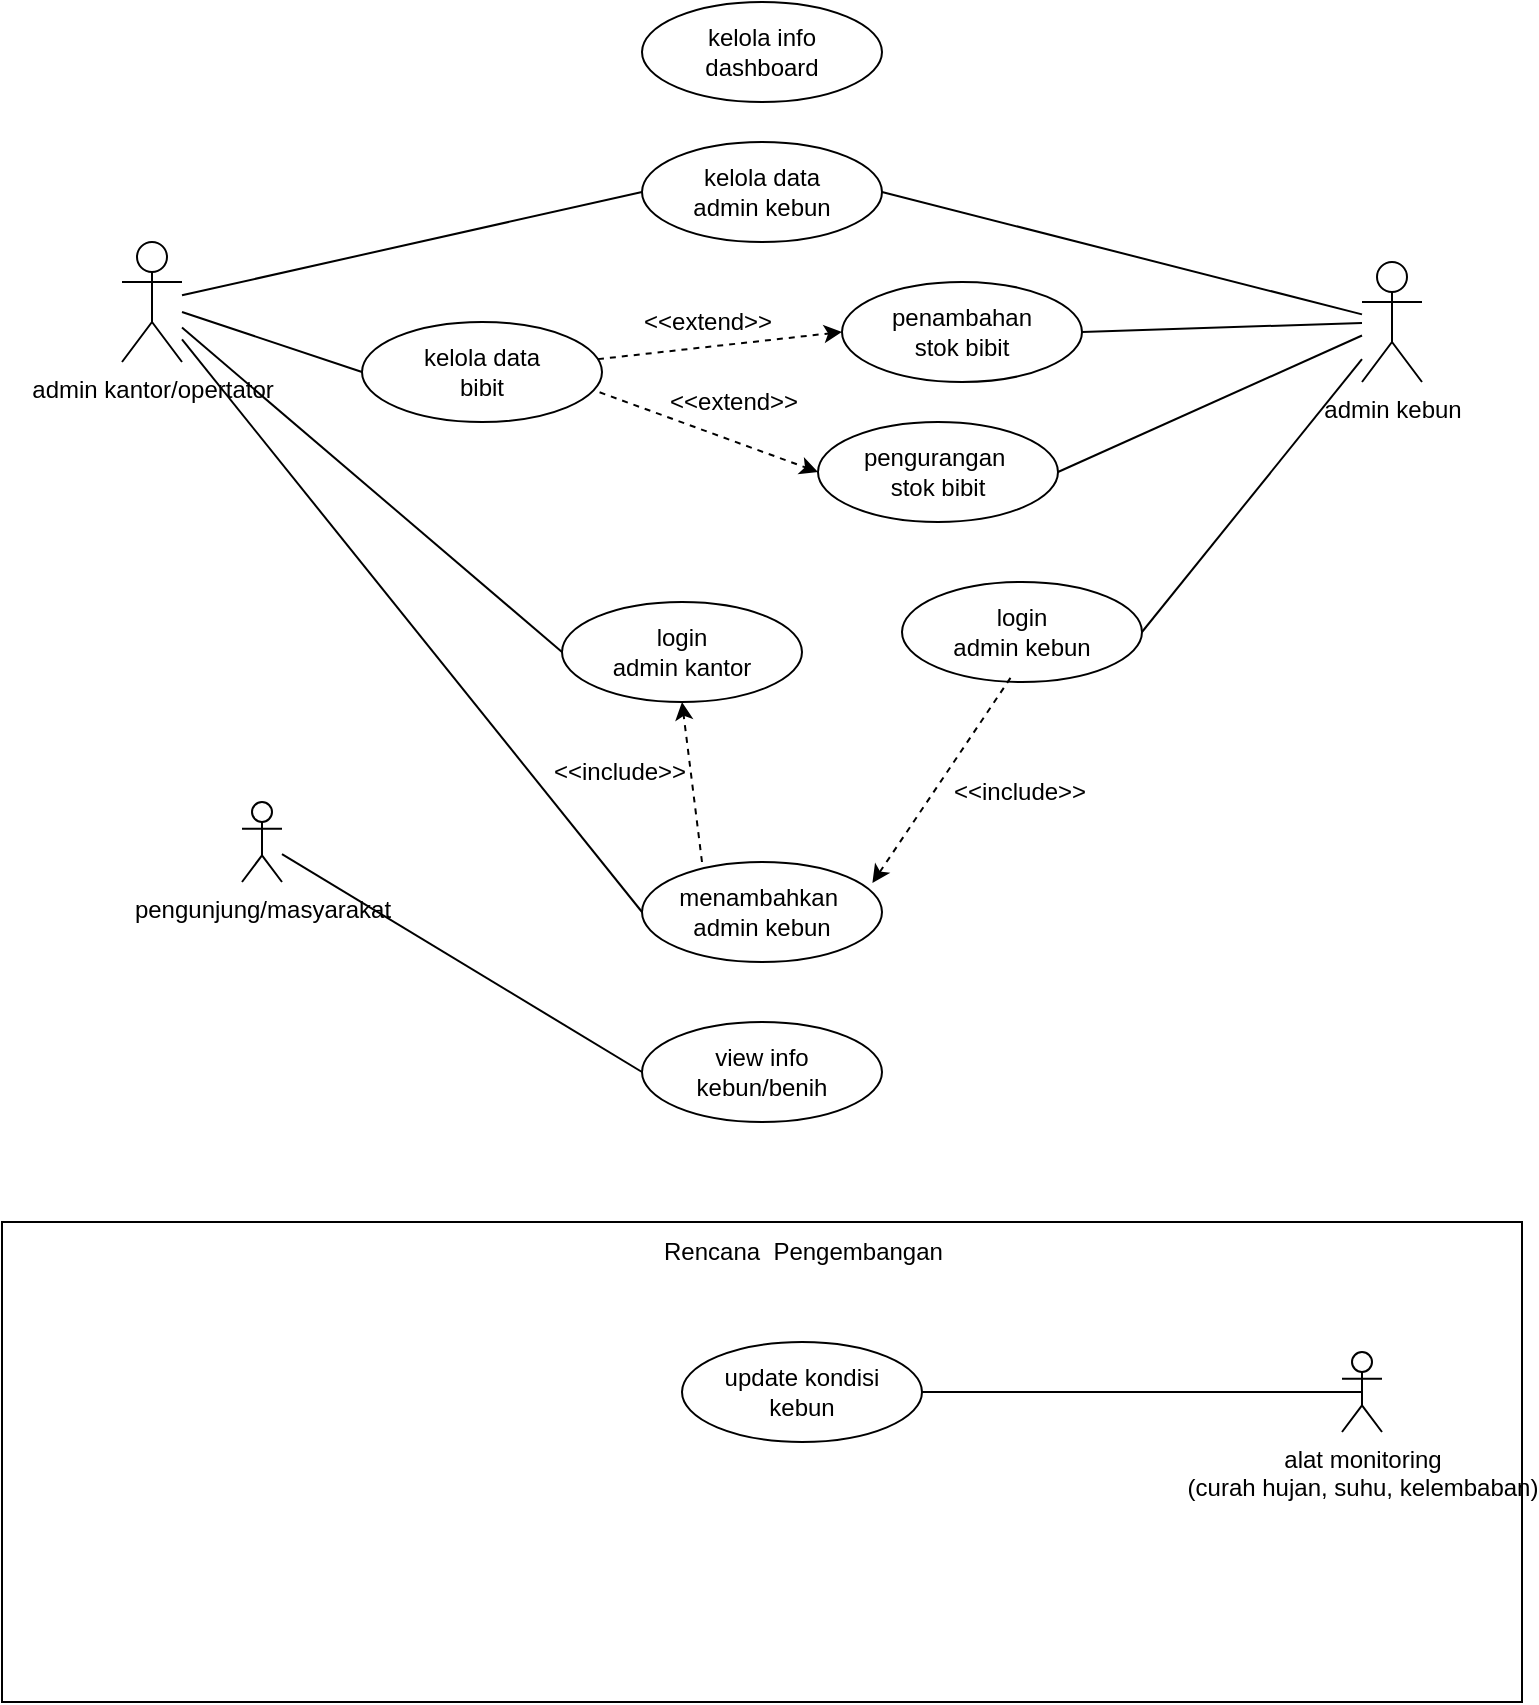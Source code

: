 <mxfile version="24.7.8">
  <diagram name="Page-1" id="7mcct_nMjgWPXreTealT">
    <mxGraphModel dx="1000" dy="538" grid="1" gridSize="10" guides="1" tooltips="1" connect="1" arrows="1" fold="1" page="1" pageScale="1" pageWidth="850" pageHeight="1100" math="0" shadow="0">
      <root>
        <mxCell id="0" />
        <mxCell id="1" parent="0" />
        <mxCell id="vww5mRkP5KJjSzzlBmqT-5" value="" style="rounded=0;whiteSpace=wrap;html=1;" vertex="1" parent="1">
          <mxGeometry x="30" y="630" width="760" height="240" as="geometry" />
        </mxCell>
        <mxCell id="vww5mRkP5KJjSzzlBmqT-1" value="admin kantor/opertator" style="shape=umlActor;verticalLabelPosition=bottom;verticalAlign=top;html=1;outlineConnect=0;" vertex="1" parent="1">
          <mxGeometry x="90" y="140" width="30" height="60" as="geometry" />
        </mxCell>
        <mxCell id="vww5mRkP5KJjSzzlBmqT-2" value="admin kebun" style="shape=umlActor;verticalLabelPosition=bottom;verticalAlign=top;html=1;outlineConnect=0;" vertex="1" parent="1">
          <mxGeometry x="710" y="150" width="30" height="60" as="geometry" />
        </mxCell>
        <mxCell id="vww5mRkP5KJjSzzlBmqT-6" value="Rencana&amp;nbsp; Pengembangan" style="text;strokeColor=none;fillColor=none;align=left;verticalAlign=middle;spacingLeft=4;spacingRight=4;overflow=hidden;points=[[0,0.5],[1,0.5]];portConstraint=eastwest;rotatable=0;whiteSpace=wrap;html=1;" vertex="1" parent="1">
          <mxGeometry x="355" y="630" width="150" height="30" as="geometry" />
        </mxCell>
        <mxCell id="vww5mRkP5KJjSzzlBmqT-7" value="alat monitoring&lt;div&gt;(curah hujan, suhu, kelembaban)&lt;/div&gt;" style="shape=umlActor;verticalLabelPosition=bottom;verticalAlign=top;html=1;outlineConnect=0;" vertex="1" parent="1">
          <mxGeometry x="700" y="695" width="20" height="40" as="geometry" />
        </mxCell>
        <mxCell id="vww5mRkP5KJjSzzlBmqT-8" value="menambahkan&amp;nbsp;&lt;div&gt;admin kebun&lt;/div&gt;" style="ellipse;whiteSpace=wrap;html=1;" vertex="1" parent="1">
          <mxGeometry x="350" y="450" width="120" height="50" as="geometry" />
        </mxCell>
        <mxCell id="vww5mRkP5KJjSzzlBmqT-9" value="kelola data&lt;div&gt;admin kebun&lt;/div&gt;" style="ellipse;whiteSpace=wrap;html=1;" vertex="1" parent="1">
          <mxGeometry x="350" y="90" width="120" height="50" as="geometry" />
        </mxCell>
        <mxCell id="vww5mRkP5KJjSzzlBmqT-10" value="pengunjung/masyarakat" style="shape=umlActor;verticalLabelPosition=bottom;verticalAlign=top;html=1;outlineConnect=0;" vertex="1" parent="1">
          <mxGeometry x="150" y="420" width="20" height="40" as="geometry" />
        </mxCell>
        <mxCell id="vww5mRkP5KJjSzzlBmqT-13" value="login&lt;div&gt;admin kebun&lt;/div&gt;" style="ellipse;whiteSpace=wrap;html=1;" vertex="1" parent="1">
          <mxGeometry x="480" y="310" width="120" height="50" as="geometry" />
        </mxCell>
        <mxCell id="vww5mRkP5KJjSzzlBmqT-14" value="" style="endArrow=none;html=1;rounded=0;entryX=1;entryY=0.5;entryDx=0;entryDy=0;endFill=0;" edge="1" parent="1" source="vww5mRkP5KJjSzzlBmqT-2" target="vww5mRkP5KJjSzzlBmqT-13">
          <mxGeometry width="50" height="50" relative="1" as="geometry">
            <mxPoint x="380" y="400" as="sourcePoint" />
            <mxPoint x="430" y="350" as="targetPoint" />
          </mxGeometry>
        </mxCell>
        <mxCell id="vww5mRkP5KJjSzzlBmqT-15" value="" style="endArrow=none;html=1;rounded=0;entryX=0;entryY=0.5;entryDx=0;entryDy=0;endFill=0;" edge="1" parent="1" source="vww5mRkP5KJjSzzlBmqT-1" target="vww5mRkP5KJjSzzlBmqT-8">
          <mxGeometry width="50" height="50" relative="1" as="geometry">
            <mxPoint x="380" y="400" as="sourcePoint" />
            <mxPoint x="340" y="390" as="targetPoint" />
          </mxGeometry>
        </mxCell>
        <mxCell id="vww5mRkP5KJjSzzlBmqT-17" value="" style="endArrow=classic;html=1;rounded=0;entryX=0.96;entryY=0.21;entryDx=0;entryDy=0;dashed=1;exitX=0.452;exitY=0.959;exitDx=0;exitDy=0;exitPerimeter=0;entryPerimeter=0;" edge="1" parent="1" source="vww5mRkP5KJjSzzlBmqT-13" target="vww5mRkP5KJjSzzlBmqT-8">
          <mxGeometry width="50" height="50" relative="1" as="geometry">
            <mxPoint x="380" y="410" as="sourcePoint" />
            <mxPoint x="430" y="360" as="targetPoint" />
          </mxGeometry>
        </mxCell>
        <mxCell id="vww5mRkP5KJjSzzlBmqT-18" value="&amp;lt;&amp;lt;include&amp;gt;&amp;gt;" style="text;strokeColor=none;fillColor=none;align=left;verticalAlign=middle;spacingLeft=4;spacingRight=4;overflow=hidden;points=[[0,0.5],[1,0.5]];portConstraint=eastwest;rotatable=0;whiteSpace=wrap;html=1;" vertex="1" parent="1">
          <mxGeometry x="500" y="400" width="80" height="30" as="geometry" />
        </mxCell>
        <mxCell id="vww5mRkP5KJjSzzlBmqT-19" value="" style="endArrow=none;html=1;rounded=0;entryX=1;entryY=0.5;entryDx=0;entryDy=0;strokeColor=default;curved=0;startArrow=none;startFill=0;endFill=0;" edge="1" parent="1" source="vww5mRkP5KJjSzzlBmqT-2" target="vww5mRkP5KJjSzzlBmqT-9">
          <mxGeometry width="50" height="50" relative="1" as="geometry">
            <mxPoint x="720" y="197" as="sourcePoint" />
            <mxPoint x="480" y="315" as="targetPoint" />
          </mxGeometry>
        </mxCell>
        <mxCell id="vww5mRkP5KJjSzzlBmqT-21" value="kelola info&lt;div&gt;dashboard&lt;/div&gt;" style="ellipse;whiteSpace=wrap;html=1;" vertex="1" parent="1">
          <mxGeometry x="350" y="20" width="120" height="50" as="geometry" />
        </mxCell>
        <mxCell id="vww5mRkP5KJjSzzlBmqT-22" value="" style="endArrow=none;html=1;rounded=0;entryX=0;entryY=0.5;entryDx=0;entryDy=0;" edge="1" parent="1" source="vww5mRkP5KJjSzzlBmqT-1" target="vww5mRkP5KJjSzzlBmqT-9">
          <mxGeometry width="50" height="50" relative="1" as="geometry">
            <mxPoint x="390" y="220" as="sourcePoint" />
            <mxPoint x="440" y="170" as="targetPoint" />
          </mxGeometry>
        </mxCell>
        <mxCell id="vww5mRkP5KJjSzzlBmqT-23" value="kelola data&lt;div&gt;bibit&lt;/div&gt;" style="ellipse;whiteSpace=wrap;html=1;" vertex="1" parent="1">
          <mxGeometry x="210" y="180" width="120" height="50" as="geometry" />
        </mxCell>
        <mxCell id="vww5mRkP5KJjSzzlBmqT-24" value="login&lt;div&gt;admin kantor&lt;/div&gt;" style="ellipse;whiteSpace=wrap;html=1;" vertex="1" parent="1">
          <mxGeometry x="310" y="320" width="120" height="50" as="geometry" />
        </mxCell>
        <mxCell id="vww5mRkP5KJjSzzlBmqT-25" value="&amp;lt;&amp;lt;include&amp;gt;&amp;gt;" style="text;strokeColor=none;fillColor=none;align=left;verticalAlign=middle;spacingLeft=4;spacingRight=4;overflow=hidden;points=[[0,0.5],[1,0.5]];portConstraint=eastwest;rotatable=0;whiteSpace=wrap;html=1;" vertex="1" parent="1">
          <mxGeometry x="300" y="390" width="80" height="30" as="geometry" />
        </mxCell>
        <mxCell id="vww5mRkP5KJjSzzlBmqT-26" value="" style="endArrow=classic;html=1;rounded=0;entryX=0.5;entryY=1;entryDx=0;entryDy=0;dashed=1;exitX=0.25;exitY=0;exitDx=0;exitDy=0;exitPerimeter=0;" edge="1" parent="1" source="vww5mRkP5KJjSzzlBmqT-8" target="vww5mRkP5KJjSzzlBmqT-24">
          <mxGeometry width="50" height="50" relative="1" as="geometry">
            <mxPoint x="544" y="368" as="sourcePoint" />
            <mxPoint x="475" y="471" as="targetPoint" />
          </mxGeometry>
        </mxCell>
        <mxCell id="vww5mRkP5KJjSzzlBmqT-27" value="" style="endArrow=none;html=1;rounded=0;entryX=0;entryY=0.5;entryDx=0;entryDy=0;" edge="1" parent="1" source="vww5mRkP5KJjSzzlBmqT-1" target="vww5mRkP5KJjSzzlBmqT-24">
          <mxGeometry width="50" height="50" relative="1" as="geometry">
            <mxPoint x="390" y="450" as="sourcePoint" />
            <mxPoint x="440" y="400" as="targetPoint" />
          </mxGeometry>
        </mxCell>
        <mxCell id="vww5mRkP5KJjSzzlBmqT-28" value="" style="endArrow=none;html=1;rounded=0;exitX=0;exitY=0.5;exitDx=0;exitDy=0;" edge="1" parent="1" source="vww5mRkP5KJjSzzlBmqT-23" target="vww5mRkP5KJjSzzlBmqT-1">
          <mxGeometry width="50" height="50" relative="1" as="geometry">
            <mxPoint x="390" y="270" as="sourcePoint" />
            <mxPoint x="120" y="180" as="targetPoint" />
          </mxGeometry>
        </mxCell>
        <mxCell id="vww5mRkP5KJjSzzlBmqT-29" value="penambahan&lt;div&gt;stok&amp;nbsp;&lt;span style=&quot;background-color: initial;&quot;&gt;bibit&lt;/span&gt;&lt;/div&gt;" style="ellipse;whiteSpace=wrap;html=1;" vertex="1" parent="1">
          <mxGeometry x="450" y="160" width="120" height="50" as="geometry" />
        </mxCell>
        <mxCell id="vww5mRkP5KJjSzzlBmqT-30" value="pengurangan&amp;nbsp;&lt;div&gt;stok&amp;nbsp;&lt;span style=&quot;background-color: initial;&quot;&gt;bibit&lt;/span&gt;&lt;/div&gt;" style="ellipse;whiteSpace=wrap;html=1;" vertex="1" parent="1">
          <mxGeometry x="438" y="230" width="120" height="50" as="geometry" />
        </mxCell>
        <mxCell id="vww5mRkP5KJjSzzlBmqT-31" value="update kondisi&lt;div&gt;kebun&lt;/div&gt;" style="ellipse;whiteSpace=wrap;html=1;" vertex="1" parent="1">
          <mxGeometry x="370" y="690" width="120" height="50" as="geometry" />
        </mxCell>
        <mxCell id="vww5mRkP5KJjSzzlBmqT-33" value="view info&lt;div&gt;kebun/benih&lt;/div&gt;" style="ellipse;whiteSpace=wrap;html=1;" vertex="1" parent="1">
          <mxGeometry x="350" y="530" width="120" height="50" as="geometry" />
        </mxCell>
        <mxCell id="vww5mRkP5KJjSzzlBmqT-34" value="" style="endArrow=none;html=1;rounded=0;entryX=0;entryY=0.5;entryDx=0;entryDy=0;" edge="1" parent="1" source="vww5mRkP5KJjSzzlBmqT-10" target="vww5mRkP5KJjSzzlBmqT-33">
          <mxGeometry width="50" height="50" relative="1" as="geometry">
            <mxPoint x="390" y="460" as="sourcePoint" />
            <mxPoint x="440" y="410" as="targetPoint" />
          </mxGeometry>
        </mxCell>
        <mxCell id="vww5mRkP5KJjSzzlBmqT-35" value="" style="endArrow=none;html=1;rounded=0;exitX=1;exitY=0.5;exitDx=0;exitDy=0;" edge="1" parent="1" source="vww5mRkP5KJjSzzlBmqT-29" target="vww5mRkP5KJjSzzlBmqT-2">
          <mxGeometry width="50" height="50" relative="1" as="geometry">
            <mxPoint x="390" y="250" as="sourcePoint" />
            <mxPoint x="440" y="200" as="targetPoint" />
          </mxGeometry>
        </mxCell>
        <mxCell id="vww5mRkP5KJjSzzlBmqT-36" value="" style="endArrow=none;html=1;rounded=0;exitX=1;exitY=0.5;exitDx=0;exitDy=0;" edge="1" parent="1" source="vww5mRkP5KJjSzzlBmqT-30" target="vww5mRkP5KJjSzzlBmqT-2">
          <mxGeometry width="50" height="50" relative="1" as="geometry">
            <mxPoint x="540" y="205" as="sourcePoint" />
            <mxPoint x="720" y="191" as="targetPoint" />
          </mxGeometry>
        </mxCell>
        <mxCell id="vww5mRkP5KJjSzzlBmqT-37" value="" style="endArrow=classic;html=1;rounded=0;entryX=0;entryY=0.5;entryDx=0;entryDy=0;dashed=1;exitX=0.99;exitY=0.703;exitDx=0;exitDy=0;exitPerimeter=0;" edge="1" parent="1" source="vww5mRkP5KJjSzzlBmqT-23" target="vww5mRkP5KJjSzzlBmqT-30">
          <mxGeometry width="50" height="50" relative="1" as="geometry">
            <mxPoint x="390" y="460" as="sourcePoint" />
            <mxPoint x="370" y="380" as="targetPoint" />
          </mxGeometry>
        </mxCell>
        <mxCell id="vww5mRkP5KJjSzzlBmqT-38" value="" style="endArrow=classic;html=1;rounded=0;entryX=0;entryY=0.5;entryDx=0;entryDy=0;dashed=1;" edge="1" parent="1" source="vww5mRkP5KJjSzzlBmqT-23" target="vww5mRkP5KJjSzzlBmqT-29">
          <mxGeometry width="50" height="50" relative="1" as="geometry">
            <mxPoint x="323" y="233" as="sourcePoint" />
            <mxPoint x="420" y="265" as="targetPoint" />
          </mxGeometry>
        </mxCell>
        <mxCell id="vww5mRkP5KJjSzzlBmqT-39" value="&amp;lt;&amp;lt;extend&amp;gt;&amp;gt;" style="text;strokeColor=none;fillColor=none;align=left;verticalAlign=middle;spacingLeft=4;spacingRight=4;overflow=hidden;points=[[0,0.5],[1,0.5]];portConstraint=eastwest;rotatable=0;whiteSpace=wrap;html=1;" vertex="1" parent="1">
          <mxGeometry x="345" y="165" width="80" height="30" as="geometry" />
        </mxCell>
        <mxCell id="vww5mRkP5KJjSzzlBmqT-40" value="&amp;lt;&amp;lt;extend&amp;gt;&amp;gt;" style="text;strokeColor=none;fillColor=none;align=left;verticalAlign=middle;spacingLeft=4;spacingRight=4;overflow=hidden;points=[[0,0.5],[1,0.5]];portConstraint=eastwest;rotatable=0;whiteSpace=wrap;html=1;" vertex="1" parent="1">
          <mxGeometry x="358" y="205" width="80" height="30" as="geometry" />
        </mxCell>
        <mxCell id="vww5mRkP5KJjSzzlBmqT-41" value="" style="endArrow=none;html=1;rounded=0;entryX=0.5;entryY=0.5;entryDx=0;entryDy=0;entryPerimeter=0;exitX=1;exitY=0.5;exitDx=0;exitDy=0;" edge="1" parent="1" source="vww5mRkP5KJjSzzlBmqT-31" target="vww5mRkP5KJjSzzlBmqT-7">
          <mxGeometry width="50" height="50" relative="1" as="geometry">
            <mxPoint x="370" y="750" as="sourcePoint" />
            <mxPoint x="420" y="700" as="targetPoint" />
          </mxGeometry>
        </mxCell>
      </root>
    </mxGraphModel>
  </diagram>
</mxfile>
